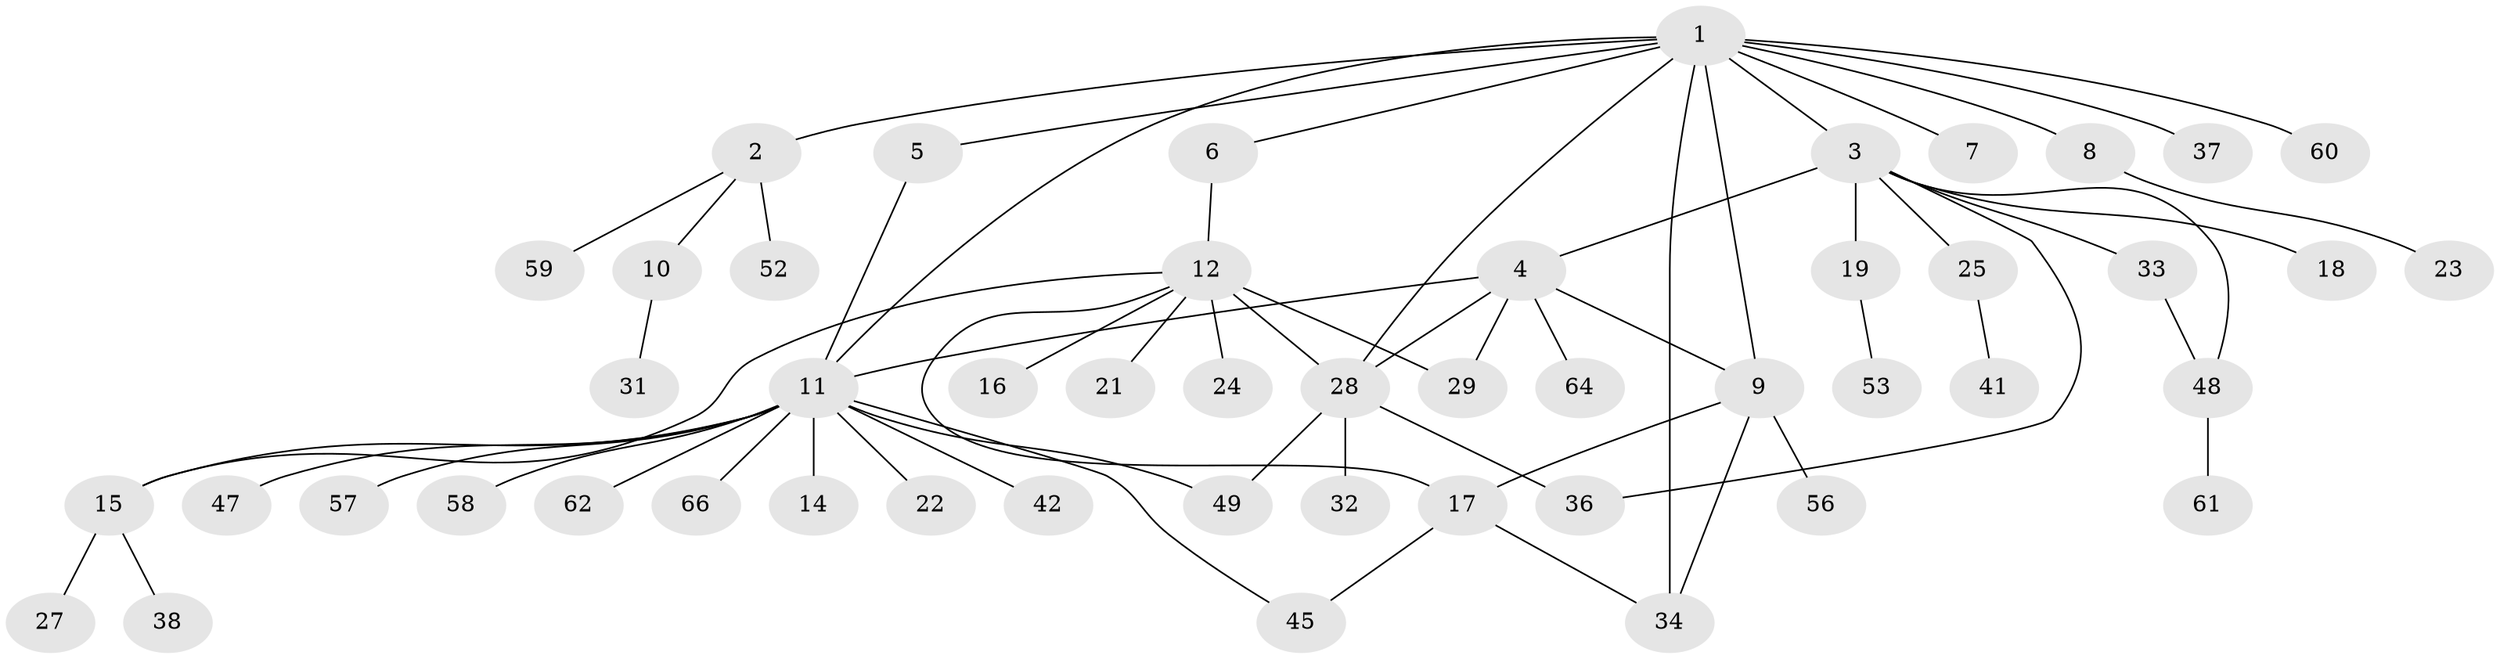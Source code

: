 // original degree distribution, {11: 0.015151515151515152, 5: 0.045454545454545456, 9: 0.045454545454545456, 7: 0.030303030303030304, 2: 0.16666666666666666, 1: 0.5606060606060606, 4: 0.030303030303030304, 3: 0.09090909090909091, 6: 0.015151515151515152}
// Generated by graph-tools (version 1.1) at 2025/41/03/06/25 10:41:47]
// undirected, 50 vertices, 63 edges
graph export_dot {
graph [start="1"]
  node [color=gray90,style=filled];
  1 [super="+40"];
  2 [super="+43"];
  3 [super="+55"];
  4 [super="+46"];
  5;
  6;
  7;
  8;
  9 [super="+35"];
  10 [super="+26"];
  11 [super="+13"];
  12 [super="+50"];
  14;
  15 [super="+20"];
  16;
  17 [super="+39"];
  18;
  19 [super="+30"];
  21;
  22;
  23;
  24;
  25;
  27;
  28;
  29;
  31;
  32;
  33;
  34 [super="+51"];
  36;
  37;
  38 [super="+54"];
  41 [super="+44"];
  42;
  45;
  47;
  48 [super="+65"];
  49 [super="+63"];
  52;
  53;
  56;
  57;
  58;
  59;
  60;
  61;
  62;
  64;
  66;
  1 -- 2;
  1 -- 3;
  1 -- 5;
  1 -- 6;
  1 -- 7;
  1 -- 8;
  1 -- 9;
  1 -- 28;
  1 -- 34;
  1 -- 37;
  1 -- 11;
  1 -- 60;
  2 -- 10;
  2 -- 52;
  2 -- 59;
  3 -- 4;
  3 -- 18;
  3 -- 19;
  3 -- 25;
  3 -- 33;
  3 -- 36;
  3 -- 48;
  4 -- 28;
  4 -- 29;
  4 -- 64;
  4 -- 11;
  4 -- 9;
  5 -- 11;
  6 -- 12;
  8 -- 23;
  9 -- 17;
  9 -- 34;
  9 -- 56;
  10 -- 31;
  11 -- 14;
  11 -- 22;
  11 -- 42;
  11 -- 45;
  11 -- 58;
  11 -- 66;
  11 -- 47;
  11 -- 15;
  11 -- 49;
  11 -- 57;
  11 -- 62;
  12 -- 15;
  12 -- 16;
  12 -- 17;
  12 -- 21;
  12 -- 24;
  12 -- 28;
  12 -- 29;
  15 -- 27;
  15 -- 38;
  17 -- 45;
  17 -- 34;
  19 -- 53;
  25 -- 41;
  28 -- 32;
  28 -- 36;
  28 -- 49;
  33 -- 48;
  48 -- 61;
}
